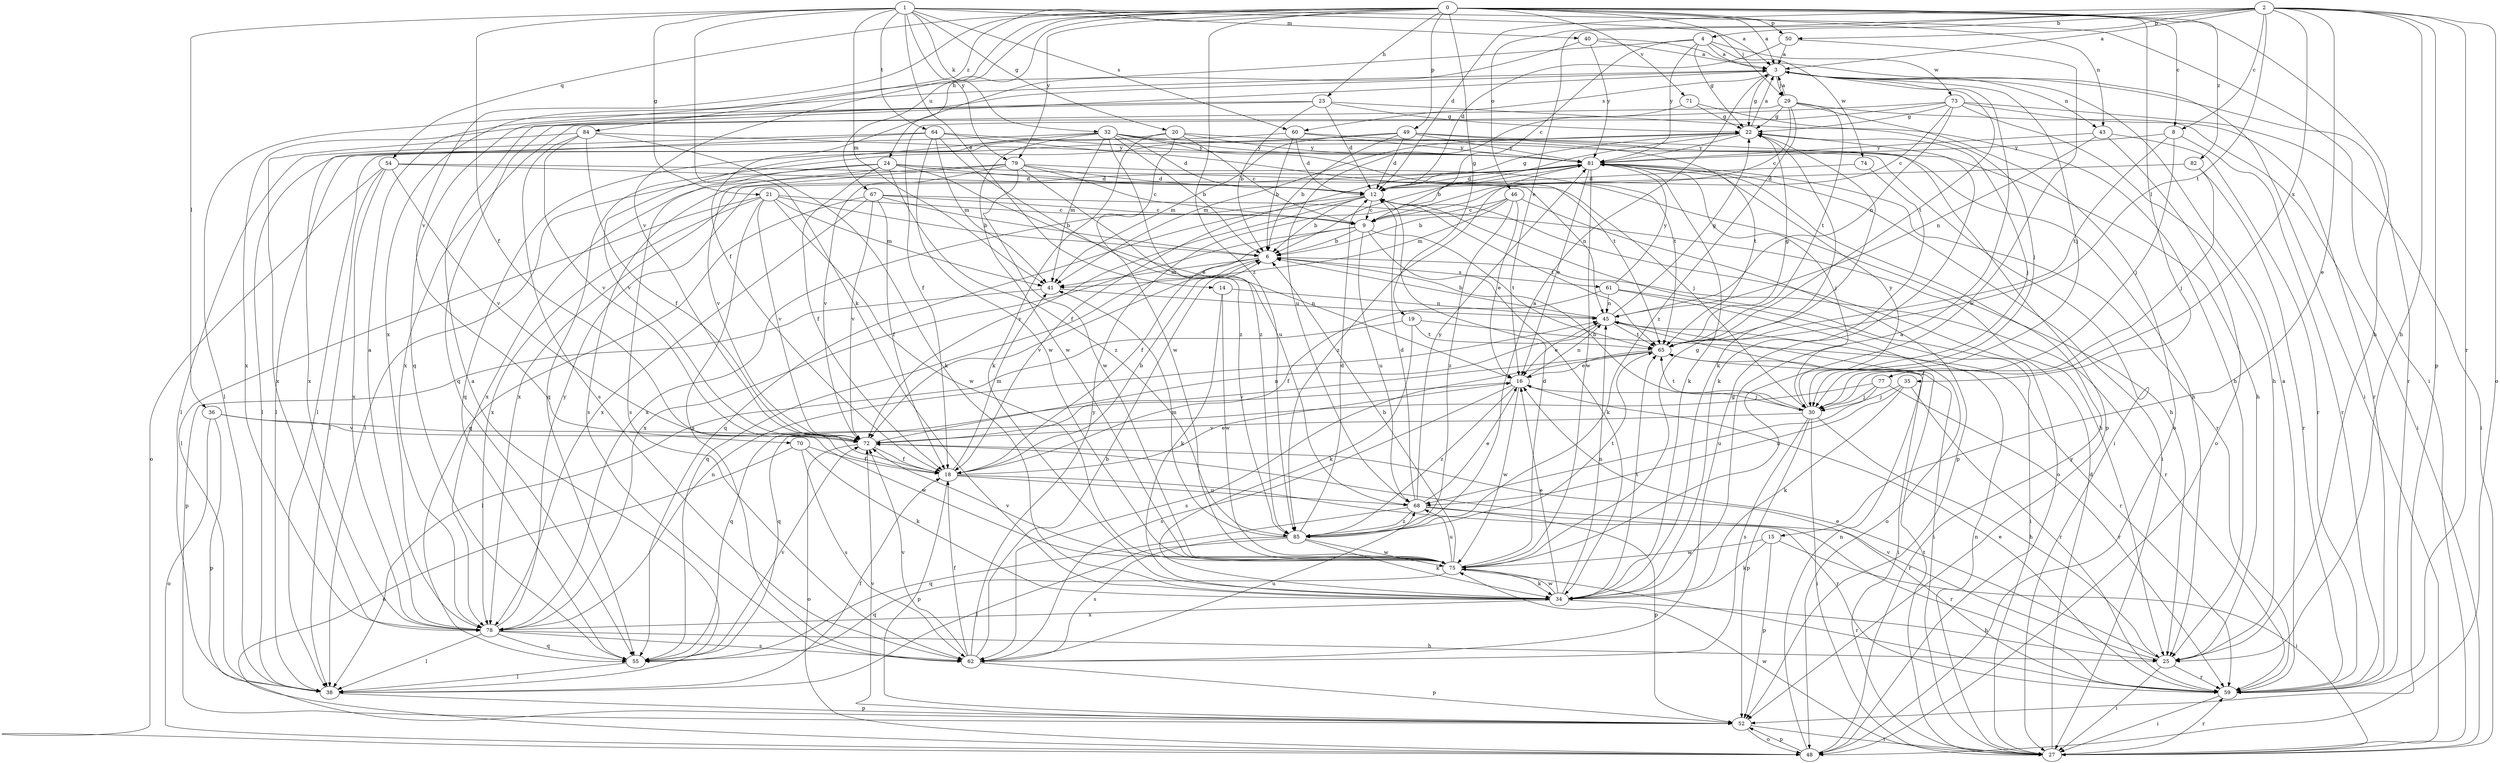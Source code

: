 strict digraph  {
0;
1;
2;
3;
4;
6;
8;
9;
12;
14;
15;
16;
18;
19;
20;
21;
22;
23;
24;
25;
27;
29;
30;
32;
34;
35;
36;
38;
40;
41;
43;
45;
46;
48;
49;
50;
52;
54;
55;
59;
60;
61;
62;
64;
65;
67;
68;
70;
71;
72;
73;
74;
75;
77;
78;
79;
81;
82;
84;
85;
0 -> 3  [label=a];
0 -> 8  [label=c];
0 -> 19  [label=g];
0 -> 23  [label=h];
0 -> 24  [label=h];
0 -> 25  [label=h];
0 -> 29  [label=j];
0 -> 35  [label=l];
0 -> 43  [label=n];
0 -> 49  [label=p];
0 -> 50  [label=p];
0 -> 54  [label=q];
0 -> 67  [label=u];
0 -> 70  [label=v];
0 -> 71  [label=v];
0 -> 72  [label=v];
0 -> 79  [label=y];
0 -> 82  [label=z];
0 -> 84  [label=z];
0 -> 85  [label=z];
1 -> 3  [label=a];
1 -> 14  [label=e];
1 -> 18  [label=f];
1 -> 20  [label=g];
1 -> 21  [label=g];
1 -> 27  [label=i];
1 -> 32  [label=k];
1 -> 34  [label=k];
1 -> 36  [label=l];
1 -> 40  [label=m];
1 -> 41  [label=m];
1 -> 60  [label=s];
1 -> 64  [label=t];
1 -> 79  [label=y];
2 -> 3  [label=a];
2 -> 4  [label=b];
2 -> 8  [label=c];
2 -> 12  [label=d];
2 -> 15  [label=e];
2 -> 16  [label=e];
2 -> 25  [label=h];
2 -> 46  [label=o];
2 -> 48  [label=o];
2 -> 50  [label=p];
2 -> 52  [label=p];
2 -> 59  [label=r];
2 -> 65  [label=t];
2 -> 77  [label=x];
3 -> 22  [label=g];
3 -> 29  [label=j];
3 -> 30  [label=j];
3 -> 43  [label=n];
3 -> 55  [label=q];
3 -> 59  [label=r];
3 -> 60  [label=s];
3 -> 65  [label=t];
4 -> 3  [label=a];
4 -> 9  [label=c];
4 -> 22  [label=g];
4 -> 73  [label=w];
4 -> 74  [label=w];
4 -> 78  [label=x];
4 -> 81  [label=y];
6 -> 41  [label=m];
6 -> 55  [label=q];
6 -> 59  [label=r];
6 -> 61  [label=s];
6 -> 72  [label=v];
8 -> 30  [label=j];
8 -> 59  [label=r];
8 -> 65  [label=t];
8 -> 81  [label=y];
9 -> 6  [label=b];
9 -> 18  [label=f];
9 -> 34  [label=k];
9 -> 65  [label=t];
9 -> 68  [label=u];
9 -> 78  [label=x];
12 -> 6  [label=b];
12 -> 9  [label=c];
12 -> 22  [label=g];
12 -> 48  [label=o];
12 -> 55  [label=q];
12 -> 65  [label=t];
12 -> 72  [label=v];
12 -> 78  [label=x];
14 -> 34  [label=k];
14 -> 45  [label=n];
14 -> 75  [label=w];
15 -> 27  [label=i];
15 -> 34  [label=k];
15 -> 52  [label=p];
15 -> 75  [label=w];
16 -> 30  [label=j];
16 -> 45  [label=n];
16 -> 55  [label=q];
16 -> 62  [label=s];
16 -> 75  [label=w];
16 -> 85  [label=z];
18 -> 6  [label=b];
18 -> 16  [label=e];
18 -> 41  [label=m];
18 -> 52  [label=p];
18 -> 59  [label=r];
18 -> 68  [label=u];
19 -> 34  [label=k];
19 -> 38  [label=l];
19 -> 59  [label=r];
19 -> 65  [label=t];
20 -> 9  [label=c];
20 -> 25  [label=h];
20 -> 34  [label=k];
20 -> 38  [label=l];
20 -> 75  [label=w];
20 -> 81  [label=y];
21 -> 6  [label=b];
21 -> 9  [label=c];
21 -> 38  [label=l];
21 -> 41  [label=m];
21 -> 62  [label=s];
21 -> 72  [label=v];
21 -> 75  [label=w];
21 -> 78  [label=x];
22 -> 3  [label=a];
22 -> 6  [label=b];
22 -> 30  [label=j];
22 -> 34  [label=k];
22 -> 41  [label=m];
22 -> 55  [label=q];
22 -> 81  [label=y];
23 -> 6  [label=b];
23 -> 12  [label=d];
23 -> 22  [label=g];
23 -> 25  [label=h];
23 -> 38  [label=l];
23 -> 78  [label=x];
24 -> 12  [label=d];
24 -> 16  [label=e];
24 -> 18  [label=f];
24 -> 30  [label=j];
24 -> 38  [label=l];
24 -> 62  [label=s];
24 -> 72  [label=v];
24 -> 85  [label=z];
25 -> 16  [label=e];
25 -> 27  [label=i];
25 -> 59  [label=r];
25 -> 72  [label=v];
27 -> 12  [label=d];
27 -> 45  [label=n];
27 -> 59  [label=r];
27 -> 65  [label=t];
27 -> 75  [label=w];
29 -> 3  [label=a];
29 -> 9  [label=c];
29 -> 22  [label=g];
29 -> 27  [label=i];
29 -> 48  [label=o];
29 -> 55  [label=q];
29 -> 65  [label=t];
29 -> 85  [label=z];
30 -> 6  [label=b];
30 -> 25  [label=h];
30 -> 27  [label=i];
30 -> 52  [label=p];
30 -> 62  [label=s];
30 -> 65  [label=t];
30 -> 72  [label=v];
30 -> 81  [label=y];
32 -> 6  [label=b];
32 -> 12  [label=d];
32 -> 27  [label=i];
32 -> 38  [label=l];
32 -> 41  [label=m];
32 -> 65  [label=t];
32 -> 72  [label=v];
32 -> 75  [label=w];
32 -> 81  [label=y];
32 -> 85  [label=z];
34 -> 3  [label=a];
34 -> 16  [label=e];
34 -> 25  [label=h];
34 -> 45  [label=n];
34 -> 65  [label=t];
34 -> 75  [label=w];
34 -> 78  [label=x];
35 -> 30  [label=j];
35 -> 34  [label=k];
35 -> 59  [label=r];
35 -> 68  [label=u];
36 -> 48  [label=o];
36 -> 52  [label=p];
36 -> 72  [label=v];
36 -> 75  [label=w];
38 -> 3  [label=a];
38 -> 18  [label=f];
38 -> 52  [label=p];
40 -> 3  [label=a];
40 -> 18  [label=f];
40 -> 27  [label=i];
40 -> 81  [label=y];
41 -> 45  [label=n];
41 -> 52  [label=p];
43 -> 45  [label=n];
43 -> 48  [label=o];
43 -> 59  [label=r];
43 -> 81  [label=y];
45 -> 6  [label=b];
45 -> 16  [label=e];
45 -> 22  [label=g];
45 -> 27  [label=i];
45 -> 65  [label=t];
46 -> 6  [label=b];
46 -> 9  [label=c];
46 -> 16  [label=e];
46 -> 41  [label=m];
46 -> 52  [label=p];
46 -> 85  [label=z];
48 -> 45  [label=n];
48 -> 52  [label=p];
48 -> 81  [label=y];
49 -> 6  [label=b];
49 -> 12  [label=d];
49 -> 25  [label=h];
49 -> 41  [label=m];
49 -> 52  [label=p];
49 -> 55  [label=q];
49 -> 81  [label=y];
50 -> 3  [label=a];
50 -> 12  [label=d];
50 -> 75  [label=w];
52 -> 27  [label=i];
52 -> 48  [label=o];
52 -> 72  [label=v];
54 -> 12  [label=d];
54 -> 38  [label=l];
54 -> 45  [label=n];
54 -> 48  [label=o];
54 -> 72  [label=v];
54 -> 78  [label=x];
55 -> 38  [label=l];
55 -> 72  [label=v];
59 -> 3  [label=a];
59 -> 16  [label=e];
59 -> 27  [label=i];
60 -> 6  [label=b];
60 -> 12  [label=d];
60 -> 38  [label=l];
60 -> 65  [label=t];
60 -> 81  [label=y];
61 -> 18  [label=f];
61 -> 27  [label=i];
61 -> 45  [label=n];
61 -> 48  [label=o];
61 -> 81  [label=y];
62 -> 6  [label=b];
62 -> 18  [label=f];
62 -> 22  [label=g];
62 -> 52  [label=p];
62 -> 68  [label=u];
62 -> 72  [label=v];
62 -> 81  [label=y];
64 -> 38  [label=l];
64 -> 41  [label=m];
64 -> 65  [label=t];
64 -> 75  [label=w];
64 -> 78  [label=x];
64 -> 81  [label=y];
64 -> 85  [label=z];
65 -> 16  [label=e];
65 -> 22  [label=g];
65 -> 27  [label=i];
65 -> 62  [label=s];
65 -> 72  [label=v];
67 -> 6  [label=b];
67 -> 9  [label=c];
67 -> 18  [label=f];
67 -> 25  [label=h];
67 -> 55  [label=q];
67 -> 72  [label=v];
67 -> 78  [label=x];
68 -> 12  [label=d];
68 -> 16  [label=e];
68 -> 52  [label=p];
68 -> 55  [label=q];
68 -> 59  [label=r];
68 -> 81  [label=y];
68 -> 85  [label=z];
70 -> 18  [label=f];
70 -> 34  [label=k];
70 -> 48  [label=o];
70 -> 62  [label=s];
71 -> 22  [label=g];
71 -> 30  [label=j];
71 -> 68  [label=u];
72 -> 18  [label=f];
72 -> 45  [label=n];
72 -> 48  [label=o];
72 -> 59  [label=r];
73 -> 9  [label=c];
73 -> 18  [label=f];
73 -> 22  [label=g];
73 -> 25  [label=h];
73 -> 27  [label=i];
73 -> 45  [label=n];
73 -> 59  [label=r];
73 -> 78  [label=x];
74 -> 12  [label=d];
74 -> 34  [label=k];
75 -> 6  [label=b];
75 -> 12  [label=d];
75 -> 22  [label=g];
75 -> 34  [label=k];
75 -> 55  [label=q];
75 -> 59  [label=r];
75 -> 68  [label=u];
75 -> 72  [label=v];
77 -> 30  [label=j];
77 -> 55  [label=q];
77 -> 59  [label=r];
77 -> 68  [label=u];
78 -> 3  [label=a];
78 -> 25  [label=h];
78 -> 38  [label=l];
78 -> 45  [label=n];
78 -> 55  [label=q];
78 -> 62  [label=s];
78 -> 81  [label=y];
79 -> 9  [label=c];
79 -> 12  [label=d];
79 -> 25  [label=h];
79 -> 62  [label=s];
79 -> 68  [label=u];
79 -> 72  [label=v];
79 -> 75  [label=w];
79 -> 78  [label=x];
81 -> 12  [label=d];
81 -> 16  [label=e];
81 -> 18  [label=f];
81 -> 27  [label=i];
81 -> 30  [label=j];
81 -> 34  [label=k];
81 -> 59  [label=r];
81 -> 75  [label=w];
81 -> 78  [label=x];
81 -> 85  [label=z];
82 -> 12  [label=d];
82 -> 30  [label=j];
82 -> 59  [label=r];
84 -> 18  [label=f];
84 -> 34  [label=k];
84 -> 62  [label=s];
84 -> 72  [label=v];
84 -> 78  [label=x];
84 -> 81  [label=y];
85 -> 3  [label=a];
85 -> 12  [label=d];
85 -> 34  [label=k];
85 -> 38  [label=l];
85 -> 41  [label=m];
85 -> 62  [label=s];
85 -> 65  [label=t];
85 -> 75  [label=w];
}
